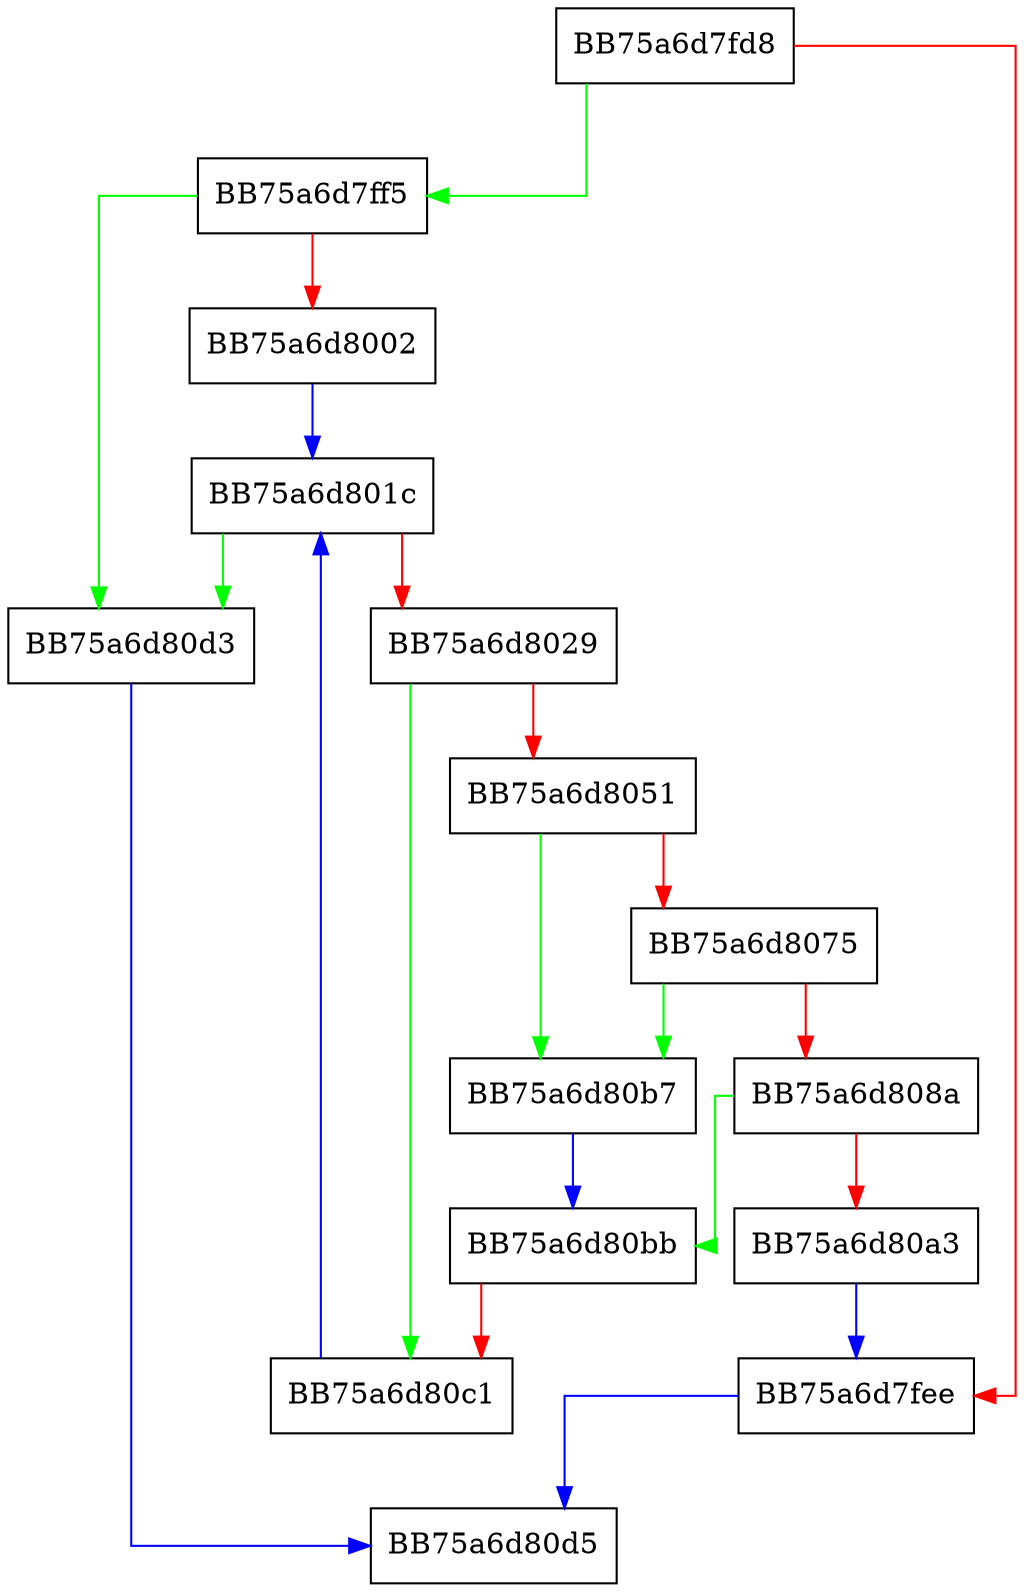 digraph IsSevilleEnabled {
  node [shape="box"];
  graph [splines=ortho];
  BB75a6d7fd8 -> BB75a6d7ff5 [color="green"];
  BB75a6d7fd8 -> BB75a6d7fee [color="red"];
  BB75a6d7fee -> BB75a6d80d5 [color="blue"];
  BB75a6d7ff5 -> BB75a6d80d3 [color="green"];
  BB75a6d7ff5 -> BB75a6d8002 [color="red"];
  BB75a6d8002 -> BB75a6d801c [color="blue"];
  BB75a6d801c -> BB75a6d80d3 [color="green"];
  BB75a6d801c -> BB75a6d8029 [color="red"];
  BB75a6d8029 -> BB75a6d80c1 [color="green"];
  BB75a6d8029 -> BB75a6d8051 [color="red"];
  BB75a6d8051 -> BB75a6d80b7 [color="green"];
  BB75a6d8051 -> BB75a6d8075 [color="red"];
  BB75a6d8075 -> BB75a6d80b7 [color="green"];
  BB75a6d8075 -> BB75a6d808a [color="red"];
  BB75a6d808a -> BB75a6d80bb [color="green"];
  BB75a6d808a -> BB75a6d80a3 [color="red"];
  BB75a6d80a3 -> BB75a6d7fee [color="blue"];
  BB75a6d80b7 -> BB75a6d80bb [color="blue"];
  BB75a6d80bb -> BB75a6d80c1 [color="red"];
  BB75a6d80c1 -> BB75a6d801c [color="blue"];
  BB75a6d80d3 -> BB75a6d80d5 [color="blue"];
}